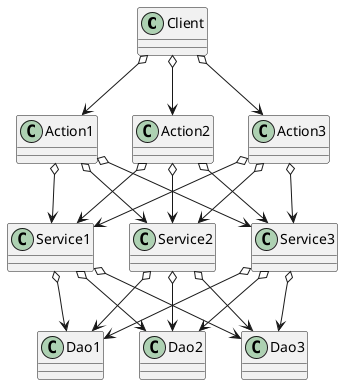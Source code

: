 @startuml
class Client

class Action1
class Action2
class Action3

class Service1
class Service2
class Service3

class Dao1
class Dao2
class Dao3

Client o--> Action1
Client o--> Action2
Client o--> Action3

Action1 o--> Service1
Action1 o--> Service2
Action1 o--> Service3
Action2 o--> Service1
Action2 o--> Service2
Action2 o--> Service3
Action3 o--> Service1
Action3 o--> Service2
Action3 o--> Service3

Service1 o--> Dao1
Service1 o--> Dao2
Service1 o--> Dao3
Service2 o--> Dao1
Service2 o--> Dao2
Service2 o--> Dao3
Service3 o--> Dao1
Service3 o--> Dao2
Service3 o--> Dao3



@enduml